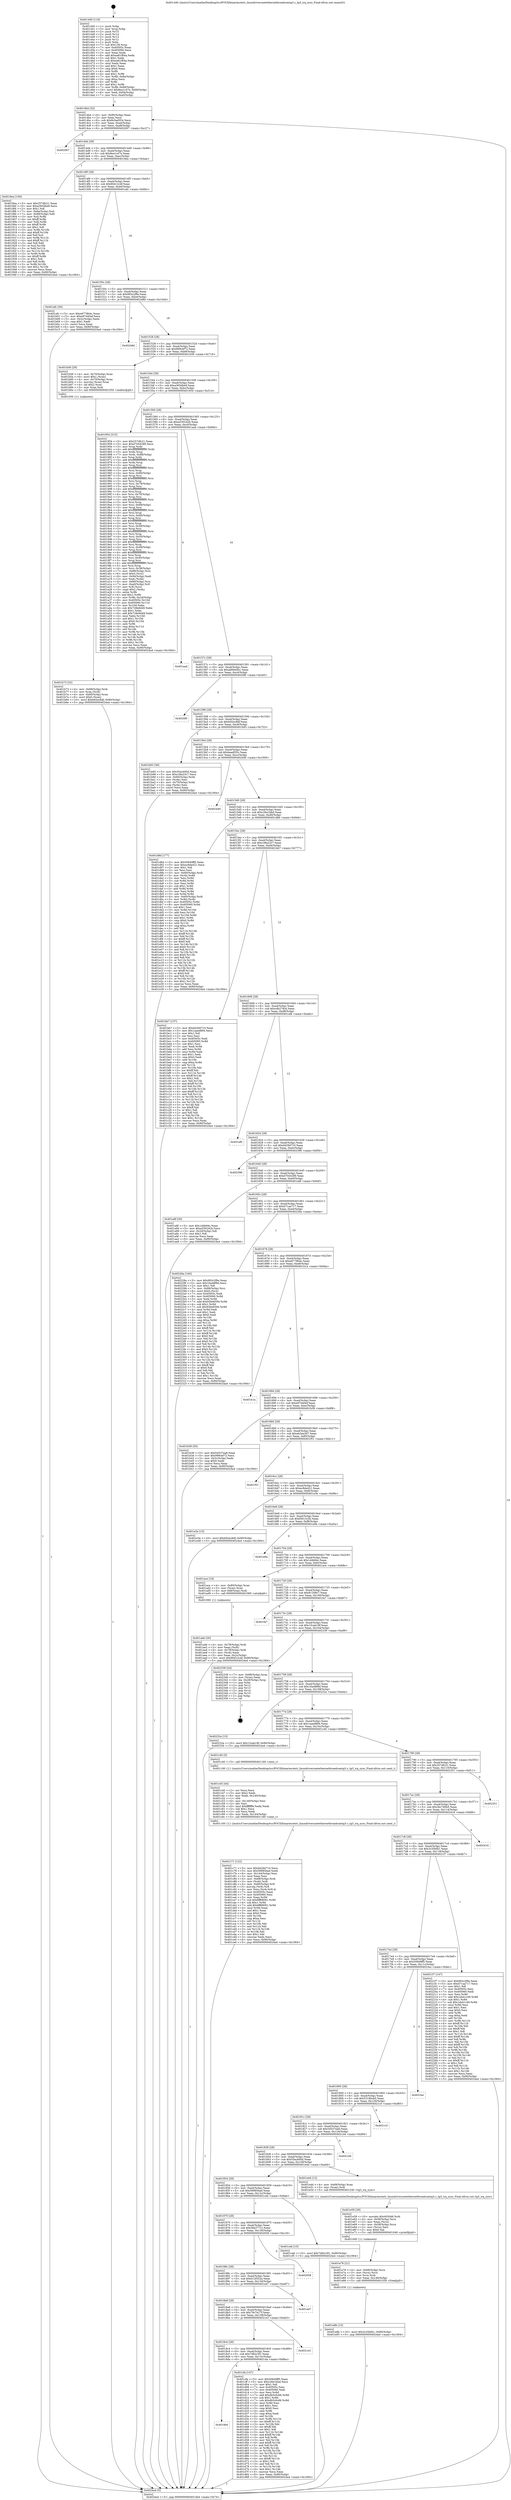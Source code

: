 digraph "0x401440" {
  label = "0x401440 (/mnt/c/Users/mathe/Desktop/tcc/POCII/binaries/extr_linuxdriversnetethernetbroadcomtg3.c_tg3_irq_sync_Final-ollvm.out::main(0))"
  labelloc = "t"
  node[shape=record]

  Entry [label="",width=0.3,height=0.3,shape=circle,fillcolor=black,style=filled]
  "0x4014b4" [label="{
     0x4014b4 [32]\l
     | [instrs]\l
     &nbsp;&nbsp;0x4014b4 \<+6\>: mov -0x90(%rbp),%eax\l
     &nbsp;&nbsp;0x4014ba \<+2\>: mov %eax,%ecx\l
     &nbsp;&nbsp;0x4014bc \<+6\>: sub $0x8c0ad554,%ecx\l
     &nbsp;&nbsp;0x4014c2 \<+6\>: mov %eax,-0xa4(%rbp)\l
     &nbsp;&nbsp;0x4014c8 \<+6\>: mov %ecx,-0xa8(%rbp)\l
     &nbsp;&nbsp;0x4014ce \<+6\>: je 0000000000402067 \<main+0xc27\>\l
  }"]
  "0x402067" [label="{
     0x402067\l
  }", style=dashed]
  "0x4014d4" [label="{
     0x4014d4 [28]\l
     | [instrs]\l
     &nbsp;&nbsp;0x4014d4 \<+5\>: jmp 00000000004014d9 \<main+0x99\>\l
     &nbsp;&nbsp;0x4014d9 \<+6\>: mov -0xa4(%rbp),%eax\l
     &nbsp;&nbsp;0x4014df \<+5\>: sub $0x8ea1c47e,%eax\l
     &nbsp;&nbsp;0x4014e4 \<+6\>: mov %eax,-0xac(%rbp)\l
     &nbsp;&nbsp;0x4014ea \<+6\>: je 00000000004018ea \<main+0x4aa\>\l
  }"]
  Exit [label="",width=0.3,height=0.3,shape=circle,fillcolor=black,style=filled,peripheries=2]
  "0x4018ea" [label="{
     0x4018ea [106]\l
     | [instrs]\l
     &nbsp;&nbsp;0x4018ea \<+5\>: mov $0x257dfc21,%eax\l
     &nbsp;&nbsp;0x4018ef \<+5\>: mov $0xa365dbe9,%ecx\l
     &nbsp;&nbsp;0x4018f4 \<+2\>: mov $0x1,%dl\l
     &nbsp;&nbsp;0x4018f6 \<+7\>: mov -0x8a(%rbp),%sil\l
     &nbsp;&nbsp;0x4018fd \<+7\>: mov -0x89(%rbp),%dil\l
     &nbsp;&nbsp;0x401904 \<+3\>: mov %sil,%r8b\l
     &nbsp;&nbsp;0x401907 \<+4\>: xor $0xff,%r8b\l
     &nbsp;&nbsp;0x40190b \<+3\>: mov %dil,%r9b\l
     &nbsp;&nbsp;0x40190e \<+4\>: xor $0xff,%r9b\l
     &nbsp;&nbsp;0x401912 \<+3\>: xor $0x1,%dl\l
     &nbsp;&nbsp;0x401915 \<+3\>: mov %r8b,%r10b\l
     &nbsp;&nbsp;0x401918 \<+4\>: and $0xff,%r10b\l
     &nbsp;&nbsp;0x40191c \<+3\>: and %dl,%sil\l
     &nbsp;&nbsp;0x40191f \<+3\>: mov %r9b,%r11b\l
     &nbsp;&nbsp;0x401922 \<+4\>: and $0xff,%r11b\l
     &nbsp;&nbsp;0x401926 \<+3\>: and %dl,%dil\l
     &nbsp;&nbsp;0x401929 \<+3\>: or %sil,%r10b\l
     &nbsp;&nbsp;0x40192c \<+3\>: or %dil,%r11b\l
     &nbsp;&nbsp;0x40192f \<+3\>: xor %r11b,%r10b\l
     &nbsp;&nbsp;0x401932 \<+3\>: or %r9b,%r8b\l
     &nbsp;&nbsp;0x401935 \<+4\>: xor $0xff,%r8b\l
     &nbsp;&nbsp;0x401939 \<+3\>: or $0x1,%dl\l
     &nbsp;&nbsp;0x40193c \<+3\>: and %dl,%r8b\l
     &nbsp;&nbsp;0x40193f \<+3\>: or %r8b,%r10b\l
     &nbsp;&nbsp;0x401942 \<+4\>: test $0x1,%r10b\l
     &nbsp;&nbsp;0x401946 \<+3\>: cmovne %ecx,%eax\l
     &nbsp;&nbsp;0x401949 \<+6\>: mov %eax,-0x90(%rbp)\l
     &nbsp;&nbsp;0x40194f \<+5\>: jmp 00000000004024a4 \<main+0x1064\>\l
  }"]
  "0x4014f0" [label="{
     0x4014f0 [28]\l
     | [instrs]\l
     &nbsp;&nbsp;0x4014f0 \<+5\>: jmp 00000000004014f5 \<main+0xb5\>\l
     &nbsp;&nbsp;0x4014f5 \<+6\>: mov -0xa4(%rbp),%eax\l
     &nbsp;&nbsp;0x4014fb \<+5\>: sub $0x90d12c4f,%eax\l
     &nbsp;&nbsp;0x401500 \<+6\>: mov %eax,-0xb0(%rbp)\l
     &nbsp;&nbsp;0x401506 \<+6\>: je 0000000000401afc \<main+0x6bc\>\l
  }"]
  "0x4024a4" [label="{
     0x4024a4 [5]\l
     | [instrs]\l
     &nbsp;&nbsp;0x4024a4 \<+5\>: jmp 00000000004014b4 \<main+0x74\>\l
  }"]
  "0x401440" [label="{
     0x401440 [116]\l
     | [instrs]\l
     &nbsp;&nbsp;0x401440 \<+1\>: push %rbp\l
     &nbsp;&nbsp;0x401441 \<+3\>: mov %rsp,%rbp\l
     &nbsp;&nbsp;0x401444 \<+2\>: push %r15\l
     &nbsp;&nbsp;0x401446 \<+2\>: push %r14\l
     &nbsp;&nbsp;0x401448 \<+2\>: push %r13\l
     &nbsp;&nbsp;0x40144a \<+2\>: push %r12\l
     &nbsp;&nbsp;0x40144c \<+1\>: push %rbx\l
     &nbsp;&nbsp;0x40144d \<+7\>: sub $0x138,%rsp\l
     &nbsp;&nbsp;0x401454 \<+7\>: mov 0x40505c,%eax\l
     &nbsp;&nbsp;0x40145b \<+7\>: mov 0x405060,%ecx\l
     &nbsp;&nbsp;0x401462 \<+2\>: mov %eax,%edx\l
     &nbsp;&nbsp;0x401464 \<+6\>: add $0xea61f64a,%edx\l
     &nbsp;&nbsp;0x40146a \<+3\>: sub $0x1,%edx\l
     &nbsp;&nbsp;0x40146d \<+6\>: sub $0xea61f64a,%edx\l
     &nbsp;&nbsp;0x401473 \<+3\>: imul %edx,%eax\l
     &nbsp;&nbsp;0x401476 \<+3\>: and $0x1,%eax\l
     &nbsp;&nbsp;0x401479 \<+3\>: cmp $0x0,%eax\l
     &nbsp;&nbsp;0x40147c \<+4\>: sete %r8b\l
     &nbsp;&nbsp;0x401480 \<+4\>: and $0x1,%r8b\l
     &nbsp;&nbsp;0x401484 \<+7\>: mov %r8b,-0x8a(%rbp)\l
     &nbsp;&nbsp;0x40148b \<+3\>: cmp $0xa,%ecx\l
     &nbsp;&nbsp;0x40148e \<+4\>: setl %r8b\l
     &nbsp;&nbsp;0x401492 \<+4\>: and $0x1,%r8b\l
     &nbsp;&nbsp;0x401496 \<+7\>: mov %r8b,-0x89(%rbp)\l
     &nbsp;&nbsp;0x40149d \<+10\>: movl $0x8ea1c47e,-0x90(%rbp)\l
     &nbsp;&nbsp;0x4014a7 \<+6\>: mov %edi,-0x94(%rbp)\l
     &nbsp;&nbsp;0x4014ad \<+7\>: mov %rsi,-0xa0(%rbp)\l
  }"]
  "0x401e8b" [label="{
     0x401e8b [15]\l
     | [instrs]\l
     &nbsp;&nbsp;0x401e8b \<+10\>: movl $0x3c35bf41,-0x90(%rbp)\l
     &nbsp;&nbsp;0x401e95 \<+5\>: jmp 00000000004024a4 \<main+0x1064\>\l
  }"]
  "0x401afc" [label="{
     0x401afc [30]\l
     | [instrs]\l
     &nbsp;&nbsp;0x401afc \<+5\>: mov $0xe6778b4c,%eax\l
     &nbsp;&nbsp;0x401b01 \<+5\>: mov $0xe97d40ef,%ecx\l
     &nbsp;&nbsp;0x401b06 \<+3\>: mov -0x2c(%rbp),%edx\l
     &nbsp;&nbsp;0x401b09 \<+3\>: cmp $0x1,%edx\l
     &nbsp;&nbsp;0x401b0c \<+3\>: cmovl %ecx,%eax\l
     &nbsp;&nbsp;0x401b0f \<+6\>: mov %eax,-0x90(%rbp)\l
     &nbsp;&nbsp;0x401b15 \<+5\>: jmp 00000000004024a4 \<main+0x1064\>\l
  }"]
  "0x40150c" [label="{
     0x40150c [28]\l
     | [instrs]\l
     &nbsp;&nbsp;0x40150c \<+5\>: jmp 0000000000401511 \<main+0xd1\>\l
     &nbsp;&nbsp;0x401511 \<+6\>: mov -0xa4(%rbp),%eax\l
     &nbsp;&nbsp;0x401517 \<+5\>: sub $0x993c2f9e,%eax\l
     &nbsp;&nbsp;0x40151c \<+6\>: mov %eax,-0xb4(%rbp)\l
     &nbsp;&nbsp;0x401522 \<+6\>: je 000000000040248d \<main+0x104d\>\l
  }"]
  "0x401e76" [label="{
     0x401e76 [21]\l
     | [instrs]\l
     &nbsp;&nbsp;0x401e76 \<+4\>: mov -0x68(%rbp),%rcx\l
     &nbsp;&nbsp;0x401e7a \<+3\>: mov (%rcx),%rcx\l
     &nbsp;&nbsp;0x401e7d \<+3\>: mov %rcx,%rdi\l
     &nbsp;&nbsp;0x401e80 \<+6\>: mov %eax,-0x148(%rbp)\l
     &nbsp;&nbsp;0x401e86 \<+5\>: call 0000000000401030 \<free@plt\>\l
     | [calls]\l
     &nbsp;&nbsp;0x401030 \{1\} (unknown)\l
  }"]
  "0x40248d" [label="{
     0x40248d\l
  }", style=dashed]
  "0x401528" [label="{
     0x401528 [28]\l
     | [instrs]\l
     &nbsp;&nbsp;0x401528 \<+5\>: jmp 000000000040152d \<main+0xed\>\l
     &nbsp;&nbsp;0x40152d \<+6\>: mov -0xa4(%rbp),%eax\l
     &nbsp;&nbsp;0x401533 \<+5\>: sub $0x999cbf72,%eax\l
     &nbsp;&nbsp;0x401538 \<+6\>: mov %eax,-0xb8(%rbp)\l
     &nbsp;&nbsp;0x40153e \<+6\>: je 0000000000401b56 \<main+0x716\>\l
  }"]
  "0x401e59" [label="{
     0x401e59 [29]\l
     | [instrs]\l
     &nbsp;&nbsp;0x401e59 \<+10\>: movabs $0x4030d6,%rdi\l
     &nbsp;&nbsp;0x401e63 \<+4\>: mov -0x58(%rbp),%rcx\l
     &nbsp;&nbsp;0x401e67 \<+2\>: mov %eax,(%rcx)\l
     &nbsp;&nbsp;0x401e69 \<+4\>: mov -0x58(%rbp),%rcx\l
     &nbsp;&nbsp;0x401e6d \<+2\>: mov (%rcx),%esi\l
     &nbsp;&nbsp;0x401e6f \<+2\>: mov $0x0,%al\l
     &nbsp;&nbsp;0x401e71 \<+5\>: call 0000000000401040 \<printf@plt\>\l
     | [calls]\l
     &nbsp;&nbsp;0x401040 \{1\} (unknown)\l
  }"]
  "0x401b56" [label="{
     0x401b56 [29]\l
     | [instrs]\l
     &nbsp;&nbsp;0x401b56 \<+4\>: mov -0x70(%rbp),%rax\l
     &nbsp;&nbsp;0x401b5a \<+6\>: movl $0x1,(%rax)\l
     &nbsp;&nbsp;0x401b60 \<+4\>: mov -0x70(%rbp),%rax\l
     &nbsp;&nbsp;0x401b64 \<+3\>: movslq (%rax),%rax\l
     &nbsp;&nbsp;0x401b67 \<+4\>: shl $0x2,%rax\l
     &nbsp;&nbsp;0x401b6b \<+3\>: mov %rax,%rdi\l
     &nbsp;&nbsp;0x401b6e \<+5\>: call 0000000000401050 \<malloc@plt\>\l
     | [calls]\l
     &nbsp;&nbsp;0x401050 \{1\} (unknown)\l
  }"]
  "0x401544" [label="{
     0x401544 [28]\l
     | [instrs]\l
     &nbsp;&nbsp;0x401544 \<+5\>: jmp 0000000000401549 \<main+0x109\>\l
     &nbsp;&nbsp;0x401549 \<+6\>: mov -0xa4(%rbp),%eax\l
     &nbsp;&nbsp;0x40154f \<+5\>: sub $0xa365dbe9,%eax\l
     &nbsp;&nbsp;0x401554 \<+6\>: mov %eax,-0xbc(%rbp)\l
     &nbsp;&nbsp;0x40155a \<+6\>: je 0000000000401954 \<main+0x514\>\l
  }"]
  "0x4018e0" [label="{
     0x4018e0\l
  }", style=dashed]
  "0x401954" [label="{
     0x401954 [315]\l
     | [instrs]\l
     &nbsp;&nbsp;0x401954 \<+5\>: mov $0x257dfc21,%eax\l
     &nbsp;&nbsp;0x401959 \<+5\>: mov $0xd7044289,%ecx\l
     &nbsp;&nbsp;0x40195e \<+3\>: mov %rsp,%rdx\l
     &nbsp;&nbsp;0x401961 \<+4\>: add $0xfffffffffffffff0,%rdx\l
     &nbsp;&nbsp;0x401965 \<+3\>: mov %rdx,%rsp\l
     &nbsp;&nbsp;0x401968 \<+7\>: mov %rdx,-0x88(%rbp)\l
     &nbsp;&nbsp;0x40196f \<+3\>: mov %rsp,%rdx\l
     &nbsp;&nbsp;0x401972 \<+4\>: add $0xfffffffffffffff0,%rdx\l
     &nbsp;&nbsp;0x401976 \<+3\>: mov %rdx,%rsp\l
     &nbsp;&nbsp;0x401979 \<+3\>: mov %rsp,%rsi\l
     &nbsp;&nbsp;0x40197c \<+4\>: add $0xfffffffffffffff0,%rsi\l
     &nbsp;&nbsp;0x401980 \<+3\>: mov %rsi,%rsp\l
     &nbsp;&nbsp;0x401983 \<+4\>: mov %rsi,-0x80(%rbp)\l
     &nbsp;&nbsp;0x401987 \<+3\>: mov %rsp,%rsi\l
     &nbsp;&nbsp;0x40198a \<+4\>: add $0xfffffffffffffff0,%rsi\l
     &nbsp;&nbsp;0x40198e \<+3\>: mov %rsi,%rsp\l
     &nbsp;&nbsp;0x401991 \<+4\>: mov %rsi,-0x78(%rbp)\l
     &nbsp;&nbsp;0x401995 \<+3\>: mov %rsp,%rsi\l
     &nbsp;&nbsp;0x401998 \<+4\>: add $0xfffffffffffffff0,%rsi\l
     &nbsp;&nbsp;0x40199c \<+3\>: mov %rsi,%rsp\l
     &nbsp;&nbsp;0x40199f \<+4\>: mov %rsi,-0x70(%rbp)\l
     &nbsp;&nbsp;0x4019a3 \<+3\>: mov %rsp,%rsi\l
     &nbsp;&nbsp;0x4019a6 \<+4\>: add $0xfffffffffffffff0,%rsi\l
     &nbsp;&nbsp;0x4019aa \<+3\>: mov %rsi,%rsp\l
     &nbsp;&nbsp;0x4019ad \<+4\>: mov %rsi,-0x68(%rbp)\l
     &nbsp;&nbsp;0x4019b1 \<+3\>: mov %rsp,%rsi\l
     &nbsp;&nbsp;0x4019b4 \<+4\>: add $0xfffffffffffffff0,%rsi\l
     &nbsp;&nbsp;0x4019b8 \<+3\>: mov %rsi,%rsp\l
     &nbsp;&nbsp;0x4019bb \<+4\>: mov %rsi,-0x60(%rbp)\l
     &nbsp;&nbsp;0x4019bf \<+3\>: mov %rsp,%rsi\l
     &nbsp;&nbsp;0x4019c2 \<+4\>: add $0xfffffffffffffff0,%rsi\l
     &nbsp;&nbsp;0x4019c6 \<+3\>: mov %rsi,%rsp\l
     &nbsp;&nbsp;0x4019c9 \<+4\>: mov %rsi,-0x58(%rbp)\l
     &nbsp;&nbsp;0x4019cd \<+3\>: mov %rsp,%rsi\l
     &nbsp;&nbsp;0x4019d0 \<+4\>: add $0xfffffffffffffff0,%rsi\l
     &nbsp;&nbsp;0x4019d4 \<+3\>: mov %rsi,%rsp\l
     &nbsp;&nbsp;0x4019d7 \<+4\>: mov %rsi,-0x50(%rbp)\l
     &nbsp;&nbsp;0x4019db \<+3\>: mov %rsp,%rsi\l
     &nbsp;&nbsp;0x4019de \<+4\>: add $0xfffffffffffffff0,%rsi\l
     &nbsp;&nbsp;0x4019e2 \<+3\>: mov %rsi,%rsp\l
     &nbsp;&nbsp;0x4019e5 \<+4\>: mov %rsi,-0x48(%rbp)\l
     &nbsp;&nbsp;0x4019e9 \<+3\>: mov %rsp,%rsi\l
     &nbsp;&nbsp;0x4019ec \<+4\>: add $0xfffffffffffffff0,%rsi\l
     &nbsp;&nbsp;0x4019f0 \<+3\>: mov %rsi,%rsp\l
     &nbsp;&nbsp;0x4019f3 \<+4\>: mov %rsi,-0x40(%rbp)\l
     &nbsp;&nbsp;0x4019f7 \<+3\>: mov %rsp,%rsi\l
     &nbsp;&nbsp;0x4019fa \<+4\>: add $0xfffffffffffffff0,%rsi\l
     &nbsp;&nbsp;0x4019fe \<+3\>: mov %rsi,%rsp\l
     &nbsp;&nbsp;0x401a01 \<+4\>: mov %rsi,-0x38(%rbp)\l
     &nbsp;&nbsp;0x401a05 \<+7\>: mov -0x88(%rbp),%rsi\l
     &nbsp;&nbsp;0x401a0c \<+6\>: movl $0x0,(%rsi)\l
     &nbsp;&nbsp;0x401a12 \<+6\>: mov -0x94(%rbp),%edi\l
     &nbsp;&nbsp;0x401a18 \<+2\>: mov %edi,(%rdx)\l
     &nbsp;&nbsp;0x401a1a \<+4\>: mov -0x80(%rbp),%rsi\l
     &nbsp;&nbsp;0x401a1e \<+7\>: mov -0xa0(%rbp),%r8\l
     &nbsp;&nbsp;0x401a25 \<+3\>: mov %r8,(%rsi)\l
     &nbsp;&nbsp;0x401a28 \<+3\>: cmpl $0x2,(%rdx)\l
     &nbsp;&nbsp;0x401a2b \<+4\>: setne %r9b\l
     &nbsp;&nbsp;0x401a2f \<+4\>: and $0x1,%r9b\l
     &nbsp;&nbsp;0x401a33 \<+4\>: mov %r9b,-0x2d(%rbp)\l
     &nbsp;&nbsp;0x401a37 \<+8\>: mov 0x40505c,%r10d\l
     &nbsp;&nbsp;0x401a3f \<+8\>: mov 0x405060,%r11d\l
     &nbsp;&nbsp;0x401a47 \<+3\>: mov %r10d,%ebx\l
     &nbsp;&nbsp;0x401a4a \<+6\>: sub $0x728e9d49,%ebx\l
     &nbsp;&nbsp;0x401a50 \<+3\>: sub $0x1,%ebx\l
     &nbsp;&nbsp;0x401a53 \<+6\>: add $0x728e9d49,%ebx\l
     &nbsp;&nbsp;0x401a59 \<+4\>: imul %ebx,%r10d\l
     &nbsp;&nbsp;0x401a5d \<+4\>: and $0x1,%r10d\l
     &nbsp;&nbsp;0x401a61 \<+4\>: cmp $0x0,%r10d\l
     &nbsp;&nbsp;0x401a65 \<+4\>: sete %r9b\l
     &nbsp;&nbsp;0x401a69 \<+4\>: cmp $0xa,%r11d\l
     &nbsp;&nbsp;0x401a6d \<+4\>: setl %r14b\l
     &nbsp;&nbsp;0x401a71 \<+3\>: mov %r9b,%r15b\l
     &nbsp;&nbsp;0x401a74 \<+3\>: and %r14b,%r15b\l
     &nbsp;&nbsp;0x401a77 \<+3\>: xor %r14b,%r9b\l
     &nbsp;&nbsp;0x401a7a \<+3\>: or %r9b,%r15b\l
     &nbsp;&nbsp;0x401a7d \<+4\>: test $0x1,%r15b\l
     &nbsp;&nbsp;0x401a81 \<+3\>: cmovne %ecx,%eax\l
     &nbsp;&nbsp;0x401a84 \<+6\>: mov %eax,-0x90(%rbp)\l
     &nbsp;&nbsp;0x401a8a \<+5\>: jmp 00000000004024a4 \<main+0x1064\>\l
  }"]
  "0x401560" [label="{
     0x401560 [28]\l
     | [instrs]\l
     &nbsp;&nbsp;0x401560 \<+5\>: jmp 0000000000401565 \<main+0x125\>\l
     &nbsp;&nbsp;0x401565 \<+6\>: mov -0xa4(%rbp),%eax\l
     &nbsp;&nbsp;0x40156b \<+5\>: sub $0xa530242b,%eax\l
     &nbsp;&nbsp;0x401570 \<+6\>: mov %eax,-0xc0(%rbp)\l
     &nbsp;&nbsp;0x401576 \<+6\>: je 0000000000401aad \<main+0x66d\>\l
  }"]
  "0x401cfa" [label="{
     0x401cfa [147]\l
     | [instrs]\l
     &nbsp;&nbsp;0x401cfa \<+5\>: mov $0x50649ff5,%eax\l
     &nbsp;&nbsp;0x401cff \<+5\>: mov $0xc26e1bbd,%ecx\l
     &nbsp;&nbsp;0x401d04 \<+2\>: mov $0x1,%dl\l
     &nbsp;&nbsp;0x401d06 \<+7\>: mov 0x40505c,%esi\l
     &nbsp;&nbsp;0x401d0d \<+7\>: mov 0x405060,%edi\l
     &nbsp;&nbsp;0x401d14 \<+3\>: mov %esi,%r8d\l
     &nbsp;&nbsp;0x401d17 \<+7\>: add $0xdb5c6c66,%r8d\l
     &nbsp;&nbsp;0x401d1e \<+4\>: sub $0x1,%r8d\l
     &nbsp;&nbsp;0x401d22 \<+7\>: sub $0xdb5c6c66,%r8d\l
     &nbsp;&nbsp;0x401d29 \<+4\>: imul %r8d,%esi\l
     &nbsp;&nbsp;0x401d2d \<+3\>: and $0x1,%esi\l
     &nbsp;&nbsp;0x401d30 \<+3\>: cmp $0x0,%esi\l
     &nbsp;&nbsp;0x401d33 \<+4\>: sete %r9b\l
     &nbsp;&nbsp;0x401d37 \<+3\>: cmp $0xa,%edi\l
     &nbsp;&nbsp;0x401d3a \<+4\>: setl %r10b\l
     &nbsp;&nbsp;0x401d3e \<+3\>: mov %r9b,%r11b\l
     &nbsp;&nbsp;0x401d41 \<+4\>: xor $0xff,%r11b\l
     &nbsp;&nbsp;0x401d45 \<+3\>: mov %r10b,%bl\l
     &nbsp;&nbsp;0x401d48 \<+3\>: xor $0xff,%bl\l
     &nbsp;&nbsp;0x401d4b \<+3\>: xor $0x1,%dl\l
     &nbsp;&nbsp;0x401d4e \<+3\>: mov %r11b,%r14b\l
     &nbsp;&nbsp;0x401d51 \<+4\>: and $0xff,%r14b\l
     &nbsp;&nbsp;0x401d55 \<+3\>: and %dl,%r9b\l
     &nbsp;&nbsp;0x401d58 \<+3\>: mov %bl,%r15b\l
     &nbsp;&nbsp;0x401d5b \<+4\>: and $0xff,%r15b\l
     &nbsp;&nbsp;0x401d5f \<+3\>: and %dl,%r10b\l
     &nbsp;&nbsp;0x401d62 \<+3\>: or %r9b,%r14b\l
     &nbsp;&nbsp;0x401d65 \<+3\>: or %r10b,%r15b\l
     &nbsp;&nbsp;0x401d68 \<+3\>: xor %r15b,%r14b\l
     &nbsp;&nbsp;0x401d6b \<+3\>: or %bl,%r11b\l
     &nbsp;&nbsp;0x401d6e \<+4\>: xor $0xff,%r11b\l
     &nbsp;&nbsp;0x401d72 \<+3\>: or $0x1,%dl\l
     &nbsp;&nbsp;0x401d75 \<+3\>: and %dl,%r11b\l
     &nbsp;&nbsp;0x401d78 \<+3\>: or %r11b,%r14b\l
     &nbsp;&nbsp;0x401d7b \<+4\>: test $0x1,%r14b\l
     &nbsp;&nbsp;0x401d7f \<+3\>: cmovne %ecx,%eax\l
     &nbsp;&nbsp;0x401d82 \<+6\>: mov %eax,-0x90(%rbp)\l
     &nbsp;&nbsp;0x401d88 \<+5\>: jmp 00000000004024a4 \<main+0x1064\>\l
  }"]
  "0x4018c4" [label="{
     0x4018c4 [28]\l
     | [instrs]\l
     &nbsp;&nbsp;0x4018c4 \<+5\>: jmp 00000000004018c9 \<main+0x489\>\l
     &nbsp;&nbsp;0x4018c9 \<+6\>: mov -0xa4(%rbp),%eax\l
     &nbsp;&nbsp;0x4018cf \<+5\>: sub $0x7d82c3f1,%eax\l
     &nbsp;&nbsp;0x4018d4 \<+6\>: mov %eax,-0x13c(%rbp)\l
     &nbsp;&nbsp;0x4018da \<+6\>: je 0000000000401cfa \<main+0x8ba\>\l
  }"]
  "0x401aad" [label="{
     0x401aad\l
  }", style=dashed]
  "0x40157c" [label="{
     0x40157c [28]\l
     | [instrs]\l
     &nbsp;&nbsp;0x40157c \<+5\>: jmp 0000000000401581 \<main+0x141\>\l
     &nbsp;&nbsp;0x401581 \<+6\>: mov -0xa4(%rbp),%eax\l
     &nbsp;&nbsp;0x401587 \<+5\>: sub $0xa660e0b1,%eax\l
     &nbsp;&nbsp;0x40158c \<+6\>: mov %eax,-0xc4(%rbp)\l
     &nbsp;&nbsp;0x401592 \<+6\>: je 00000000004020f0 \<main+0xcb0\>\l
  }"]
  "0x4021e3" [label="{
     0x4021e3\l
  }", style=dashed]
  "0x4020f0" [label="{
     0x4020f0\l
  }", style=dashed]
  "0x401598" [label="{
     0x401598 [28]\l
     | [instrs]\l
     &nbsp;&nbsp;0x401598 \<+5\>: jmp 000000000040159d \<main+0x15d\>\l
     &nbsp;&nbsp;0x40159d \<+6\>: mov -0xa4(%rbp),%eax\l
     &nbsp;&nbsp;0x4015a3 \<+5\>: sub $0xb92ec8df,%eax\l
     &nbsp;&nbsp;0x4015a8 \<+6\>: mov %eax,-0xc8(%rbp)\l
     &nbsp;&nbsp;0x4015ae \<+6\>: je 0000000000401b93 \<main+0x753\>\l
  }"]
  "0x4018a8" [label="{
     0x4018a8 [28]\l
     | [instrs]\l
     &nbsp;&nbsp;0x4018a8 \<+5\>: jmp 00000000004018ad \<main+0x46d\>\l
     &nbsp;&nbsp;0x4018ad \<+6\>: mov -0xa4(%rbp),%eax\l
     &nbsp;&nbsp;0x4018b3 \<+5\>: sub $0x79c7e17f,%eax\l
     &nbsp;&nbsp;0x4018b8 \<+6\>: mov %eax,-0x138(%rbp)\l
     &nbsp;&nbsp;0x4018be \<+6\>: je 00000000004021e3 \<main+0xda3\>\l
  }"]
  "0x401b93" [label="{
     0x401b93 [36]\l
     | [instrs]\l
     &nbsp;&nbsp;0x401b93 \<+5\>: mov $0x55acb95d,%eax\l
     &nbsp;&nbsp;0x401b98 \<+5\>: mov $0xc38a23c7,%ecx\l
     &nbsp;&nbsp;0x401b9d \<+4\>: mov -0x60(%rbp),%rdx\l
     &nbsp;&nbsp;0x401ba1 \<+2\>: mov (%rdx),%esi\l
     &nbsp;&nbsp;0x401ba3 \<+4\>: mov -0x70(%rbp),%rdx\l
     &nbsp;&nbsp;0x401ba7 \<+2\>: cmp (%rdx),%esi\l
     &nbsp;&nbsp;0x401ba9 \<+3\>: cmovl %ecx,%eax\l
     &nbsp;&nbsp;0x401bac \<+6\>: mov %eax,-0x90(%rbp)\l
     &nbsp;&nbsp;0x401bb2 \<+5\>: jmp 00000000004024a4 \<main+0x1064\>\l
  }"]
  "0x4015b4" [label="{
     0x4015b4 [28]\l
     | [instrs]\l
     &nbsp;&nbsp;0x4015b4 \<+5\>: jmp 00000000004015b9 \<main+0x179\>\l
     &nbsp;&nbsp;0x4015b9 \<+6\>: mov -0xa4(%rbp),%eax\l
     &nbsp;&nbsp;0x4015bf \<+5\>: sub $0xbaadf35c,%eax\l
     &nbsp;&nbsp;0x4015c4 \<+6\>: mov %eax,-0xcc(%rbp)\l
     &nbsp;&nbsp;0x4015ca \<+6\>: je 0000000000402440 \<main+0x1000\>\l
  }"]
  "0x401ed7" [label="{
     0x401ed7\l
  }", style=dashed]
  "0x402440" [label="{
     0x402440\l
  }", style=dashed]
  "0x4015d0" [label="{
     0x4015d0 [28]\l
     | [instrs]\l
     &nbsp;&nbsp;0x4015d0 \<+5\>: jmp 00000000004015d5 \<main+0x195\>\l
     &nbsp;&nbsp;0x4015d5 \<+6\>: mov -0xa4(%rbp),%eax\l
     &nbsp;&nbsp;0x4015db \<+5\>: sub $0xc26e1bbd,%eax\l
     &nbsp;&nbsp;0x4015e0 \<+6\>: mov %eax,-0xd0(%rbp)\l
     &nbsp;&nbsp;0x4015e6 \<+6\>: je 0000000000401d8d \<main+0x94d\>\l
  }"]
  "0x40188c" [label="{
     0x40188c [28]\l
     | [instrs]\l
     &nbsp;&nbsp;0x40188c \<+5\>: jmp 0000000000401891 \<main+0x451\>\l
     &nbsp;&nbsp;0x401891 \<+6\>: mov -0xa4(%rbp),%eax\l
     &nbsp;&nbsp;0x401897 \<+5\>: sub $0x612f352a,%eax\l
     &nbsp;&nbsp;0x40189c \<+6\>: mov %eax,-0x134(%rbp)\l
     &nbsp;&nbsp;0x4018a2 \<+6\>: je 0000000000401ed7 \<main+0xa97\>\l
  }"]
  "0x401d8d" [label="{
     0x401d8d [177]\l
     | [instrs]\l
     &nbsp;&nbsp;0x401d8d \<+5\>: mov $0x50649ff5,%eax\l
     &nbsp;&nbsp;0x401d92 \<+5\>: mov $0xec8de421,%ecx\l
     &nbsp;&nbsp;0x401d97 \<+2\>: mov $0x1,%dl\l
     &nbsp;&nbsp;0x401d99 \<+2\>: xor %esi,%esi\l
     &nbsp;&nbsp;0x401d9b \<+4\>: mov -0x60(%rbp),%rdi\l
     &nbsp;&nbsp;0x401d9f \<+3\>: mov (%rdi),%r8d\l
     &nbsp;&nbsp;0x401da2 \<+3\>: mov %esi,%r9d\l
     &nbsp;&nbsp;0x401da5 \<+3\>: sub %r8d,%r9d\l
     &nbsp;&nbsp;0x401da8 \<+3\>: mov %esi,%r8d\l
     &nbsp;&nbsp;0x401dab \<+4\>: sub $0x1,%r8d\l
     &nbsp;&nbsp;0x401daf \<+3\>: add %r8d,%r9d\l
     &nbsp;&nbsp;0x401db2 \<+3\>: mov %esi,%r8d\l
     &nbsp;&nbsp;0x401db5 \<+3\>: sub %r9d,%r8d\l
     &nbsp;&nbsp;0x401db8 \<+4\>: mov -0x60(%rbp),%rdi\l
     &nbsp;&nbsp;0x401dbc \<+3\>: mov %r8d,(%rdi)\l
     &nbsp;&nbsp;0x401dbf \<+8\>: mov 0x40505c,%r8d\l
     &nbsp;&nbsp;0x401dc7 \<+8\>: mov 0x405060,%r9d\l
     &nbsp;&nbsp;0x401dcf \<+3\>: sub $0x1,%esi\l
     &nbsp;&nbsp;0x401dd2 \<+3\>: mov %r8d,%r10d\l
     &nbsp;&nbsp;0x401dd5 \<+3\>: add %esi,%r10d\l
     &nbsp;&nbsp;0x401dd8 \<+4\>: imul %r10d,%r8d\l
     &nbsp;&nbsp;0x401ddc \<+4\>: and $0x1,%r8d\l
     &nbsp;&nbsp;0x401de0 \<+4\>: cmp $0x0,%r8d\l
     &nbsp;&nbsp;0x401de4 \<+4\>: sete %r11b\l
     &nbsp;&nbsp;0x401de8 \<+4\>: cmp $0xa,%r9d\l
     &nbsp;&nbsp;0x401dec \<+3\>: setl %bl\l
     &nbsp;&nbsp;0x401def \<+3\>: mov %r11b,%r14b\l
     &nbsp;&nbsp;0x401df2 \<+4\>: xor $0xff,%r14b\l
     &nbsp;&nbsp;0x401df6 \<+3\>: mov %bl,%r15b\l
     &nbsp;&nbsp;0x401df9 \<+4\>: xor $0xff,%r15b\l
     &nbsp;&nbsp;0x401dfd \<+3\>: xor $0x0,%dl\l
     &nbsp;&nbsp;0x401e00 \<+3\>: mov %r14b,%r12b\l
     &nbsp;&nbsp;0x401e03 \<+4\>: and $0x0,%r12b\l
     &nbsp;&nbsp;0x401e07 \<+3\>: and %dl,%r11b\l
     &nbsp;&nbsp;0x401e0a \<+3\>: mov %r15b,%r13b\l
     &nbsp;&nbsp;0x401e0d \<+4\>: and $0x0,%r13b\l
     &nbsp;&nbsp;0x401e11 \<+2\>: and %dl,%bl\l
     &nbsp;&nbsp;0x401e13 \<+3\>: or %r11b,%r12b\l
     &nbsp;&nbsp;0x401e16 \<+3\>: or %bl,%r13b\l
     &nbsp;&nbsp;0x401e19 \<+3\>: xor %r13b,%r12b\l
     &nbsp;&nbsp;0x401e1c \<+3\>: or %r15b,%r14b\l
     &nbsp;&nbsp;0x401e1f \<+4\>: xor $0xff,%r14b\l
     &nbsp;&nbsp;0x401e23 \<+3\>: or $0x0,%dl\l
     &nbsp;&nbsp;0x401e26 \<+3\>: and %dl,%r14b\l
     &nbsp;&nbsp;0x401e29 \<+3\>: or %r14b,%r12b\l
     &nbsp;&nbsp;0x401e2c \<+4\>: test $0x1,%r12b\l
     &nbsp;&nbsp;0x401e30 \<+3\>: cmovne %ecx,%eax\l
     &nbsp;&nbsp;0x401e33 \<+6\>: mov %eax,-0x90(%rbp)\l
     &nbsp;&nbsp;0x401e39 \<+5\>: jmp 00000000004024a4 \<main+0x1064\>\l
  }"]
  "0x4015ec" [label="{
     0x4015ec [28]\l
     | [instrs]\l
     &nbsp;&nbsp;0x4015ec \<+5\>: jmp 00000000004015f1 \<main+0x1b1\>\l
     &nbsp;&nbsp;0x4015f1 \<+6\>: mov -0xa4(%rbp),%eax\l
     &nbsp;&nbsp;0x4015f7 \<+5\>: sub $0xc38a23c7,%eax\l
     &nbsp;&nbsp;0x4015fc \<+6\>: mov %eax,-0xd4(%rbp)\l
     &nbsp;&nbsp;0x401602 \<+6\>: je 0000000000401bb7 \<main+0x777\>\l
  }"]
  "0x402058" [label="{
     0x402058\l
  }", style=dashed]
  "0x401bb7" [label="{
     0x401bb7 [137]\l
     | [instrs]\l
     &nbsp;&nbsp;0x401bb7 \<+5\>: mov $0xd429d710,%eax\l
     &nbsp;&nbsp;0x401bbc \<+5\>: mov $0x1aaed894,%ecx\l
     &nbsp;&nbsp;0x401bc1 \<+2\>: mov $0x1,%dl\l
     &nbsp;&nbsp;0x401bc3 \<+2\>: xor %esi,%esi\l
     &nbsp;&nbsp;0x401bc5 \<+7\>: mov 0x40505c,%edi\l
     &nbsp;&nbsp;0x401bcc \<+8\>: mov 0x405060,%r8d\l
     &nbsp;&nbsp;0x401bd4 \<+3\>: sub $0x1,%esi\l
     &nbsp;&nbsp;0x401bd7 \<+3\>: mov %edi,%r9d\l
     &nbsp;&nbsp;0x401bda \<+3\>: add %esi,%r9d\l
     &nbsp;&nbsp;0x401bdd \<+4\>: imul %r9d,%edi\l
     &nbsp;&nbsp;0x401be1 \<+3\>: and $0x1,%edi\l
     &nbsp;&nbsp;0x401be4 \<+3\>: cmp $0x0,%edi\l
     &nbsp;&nbsp;0x401be7 \<+4\>: sete %r10b\l
     &nbsp;&nbsp;0x401beb \<+4\>: cmp $0xa,%r8d\l
     &nbsp;&nbsp;0x401bef \<+4\>: setl %r11b\l
     &nbsp;&nbsp;0x401bf3 \<+3\>: mov %r10b,%bl\l
     &nbsp;&nbsp;0x401bf6 \<+3\>: xor $0xff,%bl\l
     &nbsp;&nbsp;0x401bf9 \<+3\>: mov %r11b,%r14b\l
     &nbsp;&nbsp;0x401bfc \<+4\>: xor $0xff,%r14b\l
     &nbsp;&nbsp;0x401c00 \<+3\>: xor $0x1,%dl\l
     &nbsp;&nbsp;0x401c03 \<+3\>: mov %bl,%r15b\l
     &nbsp;&nbsp;0x401c06 \<+4\>: and $0xff,%r15b\l
     &nbsp;&nbsp;0x401c0a \<+3\>: and %dl,%r10b\l
     &nbsp;&nbsp;0x401c0d \<+3\>: mov %r14b,%r12b\l
     &nbsp;&nbsp;0x401c10 \<+4\>: and $0xff,%r12b\l
     &nbsp;&nbsp;0x401c14 \<+3\>: and %dl,%r11b\l
     &nbsp;&nbsp;0x401c17 \<+3\>: or %r10b,%r15b\l
     &nbsp;&nbsp;0x401c1a \<+3\>: or %r11b,%r12b\l
     &nbsp;&nbsp;0x401c1d \<+3\>: xor %r12b,%r15b\l
     &nbsp;&nbsp;0x401c20 \<+3\>: or %r14b,%bl\l
     &nbsp;&nbsp;0x401c23 \<+3\>: xor $0xff,%bl\l
     &nbsp;&nbsp;0x401c26 \<+3\>: or $0x1,%dl\l
     &nbsp;&nbsp;0x401c29 \<+2\>: and %dl,%bl\l
     &nbsp;&nbsp;0x401c2b \<+3\>: or %bl,%r15b\l
     &nbsp;&nbsp;0x401c2e \<+4\>: test $0x1,%r15b\l
     &nbsp;&nbsp;0x401c32 \<+3\>: cmovne %ecx,%eax\l
     &nbsp;&nbsp;0x401c35 \<+6\>: mov %eax,-0x90(%rbp)\l
     &nbsp;&nbsp;0x401c3b \<+5\>: jmp 00000000004024a4 \<main+0x1064\>\l
  }"]
  "0x401608" [label="{
     0x401608 [28]\l
     | [instrs]\l
     &nbsp;&nbsp;0x401608 \<+5\>: jmp 000000000040160d \<main+0x1cd\>\l
     &nbsp;&nbsp;0x40160d \<+6\>: mov -0xa4(%rbp),%eax\l
     &nbsp;&nbsp;0x401613 \<+5\>: sub $0xcdb27dcb,%eax\l
     &nbsp;&nbsp;0x401618 \<+6\>: mov %eax,-0xd8(%rbp)\l
     &nbsp;&nbsp;0x40161e \<+6\>: je 0000000000401efb \<main+0xabb\>\l
  }"]
  "0x401870" [label="{
     0x401870 [28]\l
     | [instrs]\l
     &nbsp;&nbsp;0x401870 \<+5\>: jmp 0000000000401875 \<main+0x435\>\l
     &nbsp;&nbsp;0x401875 \<+6\>: mov -0xa4(%rbp),%eax\l
     &nbsp;&nbsp;0x40187b \<+5\>: sub $0x58a3771c,%eax\l
     &nbsp;&nbsp;0x401880 \<+6\>: mov %eax,-0x130(%rbp)\l
     &nbsp;&nbsp;0x401886 \<+6\>: je 0000000000402058 \<main+0xc18\>\l
  }"]
  "0x401efb" [label="{
     0x401efb\l
  }", style=dashed]
  "0x401624" [label="{
     0x401624 [28]\l
     | [instrs]\l
     &nbsp;&nbsp;0x401624 \<+5\>: jmp 0000000000401629 \<main+0x1e9\>\l
     &nbsp;&nbsp;0x401629 \<+6\>: mov -0xa4(%rbp),%eax\l
     &nbsp;&nbsp;0x40162f \<+5\>: sub $0xd429d710,%eax\l
     &nbsp;&nbsp;0x401634 \<+6\>: mov %eax,-0xdc(%rbp)\l
     &nbsp;&nbsp;0x40163a \<+6\>: je 0000000000402396 \<main+0xf56\>\l
  }"]
  "0x401ceb" [label="{
     0x401ceb [15]\l
     | [instrs]\l
     &nbsp;&nbsp;0x401ceb \<+10\>: movl $0x7d82c3f1,-0x90(%rbp)\l
     &nbsp;&nbsp;0x401cf5 \<+5\>: jmp 00000000004024a4 \<main+0x1064\>\l
  }"]
  "0x402396" [label="{
     0x402396\l
  }", style=dashed]
  "0x401640" [label="{
     0x401640 [28]\l
     | [instrs]\l
     &nbsp;&nbsp;0x401640 \<+5\>: jmp 0000000000401645 \<main+0x205\>\l
     &nbsp;&nbsp;0x401645 \<+6\>: mov -0xa4(%rbp),%eax\l
     &nbsp;&nbsp;0x40164b \<+5\>: sub $0xd7044289,%eax\l
     &nbsp;&nbsp;0x401650 \<+6\>: mov %eax,-0xe0(%rbp)\l
     &nbsp;&nbsp;0x401656 \<+6\>: je 0000000000401a8f \<main+0x64f\>\l
  }"]
  "0x401854" [label="{
     0x401854 [28]\l
     | [instrs]\l
     &nbsp;&nbsp;0x401854 \<+5\>: jmp 0000000000401859 \<main+0x419\>\l
     &nbsp;&nbsp;0x401859 \<+6\>: mov -0xa4(%rbp),%eax\l
     &nbsp;&nbsp;0x40185f \<+5\>: sub $0x56985bad,%eax\l
     &nbsp;&nbsp;0x401864 \<+6\>: mov %eax,-0x12c(%rbp)\l
     &nbsp;&nbsp;0x40186a \<+6\>: je 0000000000401ceb \<main+0x8ab\>\l
  }"]
  "0x401a8f" [label="{
     0x401a8f [30]\l
     | [instrs]\l
     &nbsp;&nbsp;0x401a8f \<+5\>: mov $0x1d4b94c,%eax\l
     &nbsp;&nbsp;0x401a94 \<+5\>: mov $0xa530242b,%ecx\l
     &nbsp;&nbsp;0x401a99 \<+3\>: mov -0x2d(%rbp),%dl\l
     &nbsp;&nbsp;0x401a9c \<+3\>: test $0x1,%dl\l
     &nbsp;&nbsp;0x401a9f \<+3\>: cmovne %ecx,%eax\l
     &nbsp;&nbsp;0x401aa2 \<+6\>: mov %eax,-0x90(%rbp)\l
     &nbsp;&nbsp;0x401aa8 \<+5\>: jmp 00000000004024a4 \<main+0x1064\>\l
  }"]
  "0x40165c" [label="{
     0x40165c [28]\l
     | [instrs]\l
     &nbsp;&nbsp;0x40165c \<+5\>: jmp 0000000000401661 \<main+0x221\>\l
     &nbsp;&nbsp;0x401661 \<+6\>: mov -0xa4(%rbp),%eax\l
     &nbsp;&nbsp;0x401667 \<+5\>: sub $0xd71aa717,%eax\l
     &nbsp;&nbsp;0x40166c \<+6\>: mov %eax,-0xe4(%rbp)\l
     &nbsp;&nbsp;0x401672 \<+6\>: je 000000000040228a \<main+0xe4a\>\l
  }"]
  "0x401e4d" [label="{
     0x401e4d [12]\l
     | [instrs]\l
     &nbsp;&nbsp;0x401e4d \<+4\>: mov -0x68(%rbp),%rax\l
     &nbsp;&nbsp;0x401e51 \<+3\>: mov (%rax),%rdi\l
     &nbsp;&nbsp;0x401e54 \<+5\>: call 0000000000401240 \<tg3_irq_sync\>\l
     | [calls]\l
     &nbsp;&nbsp;0x401240 \{1\} (/mnt/c/Users/mathe/Desktop/tcc/POCII/binaries/extr_linuxdriversnetethernetbroadcomtg3.c_tg3_irq_sync_Final-ollvm.out::tg3_irq_sync)\l
  }"]
  "0x40228a" [label="{
     0x40228a [160]\l
     | [instrs]\l
     &nbsp;&nbsp;0x40228a \<+5\>: mov $0x993c2f9e,%eax\l
     &nbsp;&nbsp;0x40228f \<+5\>: mov $0x16a48f9d,%ecx\l
     &nbsp;&nbsp;0x402294 \<+2\>: mov $0x1,%dl\l
     &nbsp;&nbsp;0x402296 \<+7\>: mov -0x88(%rbp),%rsi\l
     &nbsp;&nbsp;0x40229d \<+6\>: movl $0x0,(%rsi)\l
     &nbsp;&nbsp;0x4022a3 \<+7\>: mov 0x40505c,%edi\l
     &nbsp;&nbsp;0x4022aa \<+8\>: mov 0x405060,%r8d\l
     &nbsp;&nbsp;0x4022b2 \<+3\>: mov %edi,%r9d\l
     &nbsp;&nbsp;0x4022b5 \<+7\>: add $0x93be6594,%r9d\l
     &nbsp;&nbsp;0x4022bc \<+4\>: sub $0x1,%r9d\l
     &nbsp;&nbsp;0x4022c0 \<+7\>: sub $0x93be6594,%r9d\l
     &nbsp;&nbsp;0x4022c7 \<+4\>: imul %r9d,%edi\l
     &nbsp;&nbsp;0x4022cb \<+3\>: and $0x1,%edi\l
     &nbsp;&nbsp;0x4022ce \<+3\>: cmp $0x0,%edi\l
     &nbsp;&nbsp;0x4022d1 \<+4\>: sete %r10b\l
     &nbsp;&nbsp;0x4022d5 \<+4\>: cmp $0xa,%r8d\l
     &nbsp;&nbsp;0x4022d9 \<+4\>: setl %r11b\l
     &nbsp;&nbsp;0x4022dd \<+3\>: mov %r10b,%bl\l
     &nbsp;&nbsp;0x4022e0 \<+3\>: xor $0xff,%bl\l
     &nbsp;&nbsp;0x4022e3 \<+3\>: mov %r11b,%r14b\l
     &nbsp;&nbsp;0x4022e6 \<+4\>: xor $0xff,%r14b\l
     &nbsp;&nbsp;0x4022ea \<+3\>: xor $0x0,%dl\l
     &nbsp;&nbsp;0x4022ed \<+3\>: mov %bl,%r15b\l
     &nbsp;&nbsp;0x4022f0 \<+4\>: and $0x0,%r15b\l
     &nbsp;&nbsp;0x4022f4 \<+3\>: and %dl,%r10b\l
     &nbsp;&nbsp;0x4022f7 \<+3\>: mov %r14b,%r12b\l
     &nbsp;&nbsp;0x4022fa \<+4\>: and $0x0,%r12b\l
     &nbsp;&nbsp;0x4022fe \<+3\>: and %dl,%r11b\l
     &nbsp;&nbsp;0x402301 \<+3\>: or %r10b,%r15b\l
     &nbsp;&nbsp;0x402304 \<+3\>: or %r11b,%r12b\l
     &nbsp;&nbsp;0x402307 \<+3\>: xor %r12b,%r15b\l
     &nbsp;&nbsp;0x40230a \<+3\>: or %r14b,%bl\l
     &nbsp;&nbsp;0x40230d \<+3\>: xor $0xff,%bl\l
     &nbsp;&nbsp;0x402310 \<+3\>: or $0x0,%dl\l
     &nbsp;&nbsp;0x402313 \<+2\>: and %dl,%bl\l
     &nbsp;&nbsp;0x402315 \<+3\>: or %bl,%r15b\l
     &nbsp;&nbsp;0x402318 \<+4\>: test $0x1,%r15b\l
     &nbsp;&nbsp;0x40231c \<+3\>: cmovne %ecx,%eax\l
     &nbsp;&nbsp;0x40231f \<+6\>: mov %eax,-0x90(%rbp)\l
     &nbsp;&nbsp;0x402325 \<+5\>: jmp 00000000004024a4 \<main+0x1064\>\l
  }"]
  "0x401678" [label="{
     0x401678 [28]\l
     | [instrs]\l
     &nbsp;&nbsp;0x401678 \<+5\>: jmp 000000000040167d \<main+0x23d\>\l
     &nbsp;&nbsp;0x40167d \<+6\>: mov -0xa4(%rbp),%eax\l
     &nbsp;&nbsp;0x401683 \<+5\>: sub $0xe6778b4c,%eax\l
     &nbsp;&nbsp;0x401688 \<+6\>: mov %eax,-0xe8(%rbp)\l
     &nbsp;&nbsp;0x40168e \<+6\>: je 0000000000401b1a \<main+0x6da\>\l
  }"]
  "0x401838" [label="{
     0x401838 [28]\l
     | [instrs]\l
     &nbsp;&nbsp;0x401838 \<+5\>: jmp 000000000040183d \<main+0x3fd\>\l
     &nbsp;&nbsp;0x40183d \<+6\>: mov -0xa4(%rbp),%eax\l
     &nbsp;&nbsp;0x401843 \<+5\>: sub $0x55acb95d,%eax\l
     &nbsp;&nbsp;0x401848 \<+6\>: mov %eax,-0x128(%rbp)\l
     &nbsp;&nbsp;0x40184e \<+6\>: je 0000000000401e4d \<main+0xa0d\>\l
  }"]
  "0x401b1a" [label="{
     0x401b1a\l
  }", style=dashed]
  "0x401694" [label="{
     0x401694 [28]\l
     | [instrs]\l
     &nbsp;&nbsp;0x401694 \<+5\>: jmp 0000000000401699 \<main+0x259\>\l
     &nbsp;&nbsp;0x401699 \<+6\>: mov -0xa4(%rbp),%eax\l
     &nbsp;&nbsp;0x40169f \<+5\>: sub $0xe97d40ef,%eax\l
     &nbsp;&nbsp;0x4016a4 \<+6\>: mov %eax,-0xec(%rbp)\l
     &nbsp;&nbsp;0x4016aa \<+6\>: je 0000000000401b38 \<main+0x6f8\>\l
  }"]
  "0x4021d4" [label="{
     0x4021d4\l
  }", style=dashed]
  "0x401b38" [label="{
     0x401b38 [30]\l
     | [instrs]\l
     &nbsp;&nbsp;0x401b38 \<+5\>: mov $0x54537ea8,%eax\l
     &nbsp;&nbsp;0x401b3d \<+5\>: mov $0x999cbf72,%ecx\l
     &nbsp;&nbsp;0x401b42 \<+3\>: mov -0x2c(%rbp),%edx\l
     &nbsp;&nbsp;0x401b45 \<+3\>: cmp $0x0,%edx\l
     &nbsp;&nbsp;0x401b48 \<+3\>: cmove %ecx,%eax\l
     &nbsp;&nbsp;0x401b4b \<+6\>: mov %eax,-0x90(%rbp)\l
     &nbsp;&nbsp;0x401b51 \<+5\>: jmp 00000000004024a4 \<main+0x1064\>\l
  }"]
  "0x4016b0" [label="{
     0x4016b0 [28]\l
     | [instrs]\l
     &nbsp;&nbsp;0x4016b0 \<+5\>: jmp 00000000004016b5 \<main+0x275\>\l
     &nbsp;&nbsp;0x4016b5 \<+6\>: mov -0xa4(%rbp),%eax\l
     &nbsp;&nbsp;0x4016bb \<+5\>: sub $0xeb3ea3d7,%eax\l
     &nbsp;&nbsp;0x4016c0 \<+6\>: mov %eax,-0xf0(%rbp)\l
     &nbsp;&nbsp;0x4016c6 \<+6\>: je 0000000000401f51 \<main+0xb11\>\l
  }"]
  "0x40181c" [label="{
     0x40181c [28]\l
     | [instrs]\l
     &nbsp;&nbsp;0x40181c \<+5\>: jmp 0000000000401821 \<main+0x3e1\>\l
     &nbsp;&nbsp;0x401821 \<+6\>: mov -0xa4(%rbp),%eax\l
     &nbsp;&nbsp;0x401827 \<+5\>: sub $0x54537ea8,%eax\l
     &nbsp;&nbsp;0x40182c \<+6\>: mov %eax,-0x124(%rbp)\l
     &nbsp;&nbsp;0x401832 \<+6\>: je 00000000004021d4 \<main+0xd94\>\l
  }"]
  "0x401f51" [label="{
     0x401f51\l
  }", style=dashed]
  "0x4016cc" [label="{
     0x4016cc [28]\l
     | [instrs]\l
     &nbsp;&nbsp;0x4016cc \<+5\>: jmp 00000000004016d1 \<main+0x291\>\l
     &nbsp;&nbsp;0x4016d1 \<+6\>: mov -0xa4(%rbp),%eax\l
     &nbsp;&nbsp;0x4016d7 \<+5\>: sub $0xec8de421,%eax\l
     &nbsp;&nbsp;0x4016dc \<+6\>: mov %eax,-0xf4(%rbp)\l
     &nbsp;&nbsp;0x4016e2 \<+6\>: je 0000000000401e3e \<main+0x9fe\>\l
  }"]
  "0x4021c5" [label="{
     0x4021c5\l
  }", style=dashed]
  "0x401e3e" [label="{
     0x401e3e [15]\l
     | [instrs]\l
     &nbsp;&nbsp;0x401e3e \<+10\>: movl $0xb92ec8df,-0x90(%rbp)\l
     &nbsp;&nbsp;0x401e48 \<+5\>: jmp 00000000004024a4 \<main+0x1064\>\l
  }"]
  "0x4016e8" [label="{
     0x4016e8 [28]\l
     | [instrs]\l
     &nbsp;&nbsp;0x4016e8 \<+5\>: jmp 00000000004016ed \<main+0x2ad\>\l
     &nbsp;&nbsp;0x4016ed \<+6\>: mov -0xa4(%rbp),%eax\l
     &nbsp;&nbsp;0x4016f3 \<+5\>: sub $0xf3613c5b,%eax\l
     &nbsp;&nbsp;0x4016f8 \<+6\>: mov %eax,-0xf8(%rbp)\l
     &nbsp;&nbsp;0x4016fe \<+6\>: je 0000000000401e9a \<main+0xa5a\>\l
  }"]
  "0x401800" [label="{
     0x401800 [28]\l
     | [instrs]\l
     &nbsp;&nbsp;0x401800 \<+5\>: jmp 0000000000401805 \<main+0x3c5\>\l
     &nbsp;&nbsp;0x401805 \<+6\>: mov -0xa4(%rbp),%eax\l
     &nbsp;&nbsp;0x40180b \<+5\>: sub $0x5318bcb0,%eax\l
     &nbsp;&nbsp;0x401810 \<+6\>: mov %eax,-0x120(%rbp)\l
     &nbsp;&nbsp;0x401816 \<+6\>: je 00000000004021c5 \<main+0xd85\>\l
  }"]
  "0x401e9a" [label="{
     0x401e9a\l
  }", style=dashed]
  "0x401704" [label="{
     0x401704 [28]\l
     | [instrs]\l
     &nbsp;&nbsp;0x401704 \<+5\>: jmp 0000000000401709 \<main+0x2c9\>\l
     &nbsp;&nbsp;0x401709 \<+6\>: mov -0xa4(%rbp),%eax\l
     &nbsp;&nbsp;0x40170f \<+5\>: sub $0x1d4b94c,%eax\l
     &nbsp;&nbsp;0x401714 \<+6\>: mov %eax,-0xfc(%rbp)\l
     &nbsp;&nbsp;0x40171a \<+6\>: je 0000000000401ace \<main+0x68e\>\l
  }"]
  "0x4023ec" [label="{
     0x4023ec\l
  }", style=dashed]
  "0x401ace" [label="{
     0x401ace [16]\l
     | [instrs]\l
     &nbsp;&nbsp;0x401ace \<+4\>: mov -0x80(%rbp),%rax\l
     &nbsp;&nbsp;0x401ad2 \<+3\>: mov (%rax),%rax\l
     &nbsp;&nbsp;0x401ad5 \<+4\>: mov 0x8(%rax),%rdi\l
     &nbsp;&nbsp;0x401ad9 \<+5\>: call 0000000000401060 \<atoi@plt\>\l
     | [calls]\l
     &nbsp;&nbsp;0x401060 \{1\} (unknown)\l
  }"]
  "0x401720" [label="{
     0x401720 [28]\l
     | [instrs]\l
     &nbsp;&nbsp;0x401720 \<+5\>: jmp 0000000000401725 \<main+0x2e5\>\l
     &nbsp;&nbsp;0x401725 \<+6\>: mov -0xa4(%rbp),%eax\l
     &nbsp;&nbsp;0x40172b \<+5\>: sub $0x81208c7,%eax\l
     &nbsp;&nbsp;0x401730 \<+6\>: mov %eax,-0x100(%rbp)\l
     &nbsp;&nbsp;0x401736 \<+6\>: je 0000000000401fa7 \<main+0xb67\>\l
  }"]
  "0x401ade" [label="{
     0x401ade [30]\l
     | [instrs]\l
     &nbsp;&nbsp;0x401ade \<+4\>: mov -0x78(%rbp),%rdi\l
     &nbsp;&nbsp;0x401ae2 \<+2\>: mov %eax,(%rdi)\l
     &nbsp;&nbsp;0x401ae4 \<+4\>: mov -0x78(%rbp),%rdi\l
     &nbsp;&nbsp;0x401ae8 \<+2\>: mov (%rdi),%eax\l
     &nbsp;&nbsp;0x401aea \<+3\>: mov %eax,-0x2c(%rbp)\l
     &nbsp;&nbsp;0x401aed \<+10\>: movl $0x90d12c4f,-0x90(%rbp)\l
     &nbsp;&nbsp;0x401af7 \<+5\>: jmp 00000000004024a4 \<main+0x1064\>\l
  }"]
  "0x401b73" [label="{
     0x401b73 [32]\l
     | [instrs]\l
     &nbsp;&nbsp;0x401b73 \<+4\>: mov -0x68(%rbp),%rdi\l
     &nbsp;&nbsp;0x401b77 \<+3\>: mov %rax,(%rdi)\l
     &nbsp;&nbsp;0x401b7a \<+4\>: mov -0x60(%rbp),%rax\l
     &nbsp;&nbsp;0x401b7e \<+6\>: movl $0x0,(%rax)\l
     &nbsp;&nbsp;0x401b84 \<+10\>: movl $0xb92ec8df,-0x90(%rbp)\l
     &nbsp;&nbsp;0x401b8e \<+5\>: jmp 00000000004024a4 \<main+0x1064\>\l
  }"]
  "0x4017e4" [label="{
     0x4017e4 [28]\l
     | [instrs]\l
     &nbsp;&nbsp;0x4017e4 \<+5\>: jmp 00000000004017e9 \<main+0x3a9\>\l
     &nbsp;&nbsp;0x4017e9 \<+6\>: mov -0xa4(%rbp),%eax\l
     &nbsp;&nbsp;0x4017ef \<+5\>: sub $0x50649ff5,%eax\l
     &nbsp;&nbsp;0x4017f4 \<+6\>: mov %eax,-0x11c(%rbp)\l
     &nbsp;&nbsp;0x4017fa \<+6\>: je 00000000004023ec \<main+0xfac\>\l
  }"]
  "0x401fa7" [label="{
     0x401fa7\l
  }", style=dashed]
  "0x40173c" [label="{
     0x40173c [28]\l
     | [instrs]\l
     &nbsp;&nbsp;0x40173c \<+5\>: jmp 0000000000401741 \<main+0x301\>\l
     &nbsp;&nbsp;0x401741 \<+6\>: mov -0xa4(%rbp),%eax\l
     &nbsp;&nbsp;0x401747 \<+5\>: sub $0x15cab19f,%eax\l
     &nbsp;&nbsp;0x40174c \<+6\>: mov %eax,-0x104(%rbp)\l
     &nbsp;&nbsp;0x401752 \<+6\>: je 0000000000402339 \<main+0xef9\>\l
  }"]
  "0x4021f7" [label="{
     0x4021f7 [147]\l
     | [instrs]\l
     &nbsp;&nbsp;0x4021f7 \<+5\>: mov $0x993c2f9e,%eax\l
     &nbsp;&nbsp;0x4021fc \<+5\>: mov $0xd71aa717,%ecx\l
     &nbsp;&nbsp;0x402201 \<+2\>: mov $0x1,%dl\l
     &nbsp;&nbsp;0x402203 \<+7\>: mov 0x40505c,%esi\l
     &nbsp;&nbsp;0x40220a \<+7\>: mov 0x405060,%edi\l
     &nbsp;&nbsp;0x402211 \<+3\>: mov %esi,%r8d\l
     &nbsp;&nbsp;0x402214 \<+7\>: add $0x1eb41c49,%r8d\l
     &nbsp;&nbsp;0x40221b \<+4\>: sub $0x1,%r8d\l
     &nbsp;&nbsp;0x40221f \<+7\>: sub $0x1eb41c49,%r8d\l
     &nbsp;&nbsp;0x402226 \<+4\>: imul %r8d,%esi\l
     &nbsp;&nbsp;0x40222a \<+3\>: and $0x1,%esi\l
     &nbsp;&nbsp;0x40222d \<+3\>: cmp $0x0,%esi\l
     &nbsp;&nbsp;0x402230 \<+4\>: sete %r9b\l
     &nbsp;&nbsp;0x402234 \<+3\>: cmp $0xa,%edi\l
     &nbsp;&nbsp;0x402237 \<+4\>: setl %r10b\l
     &nbsp;&nbsp;0x40223b \<+3\>: mov %r9b,%r11b\l
     &nbsp;&nbsp;0x40223e \<+4\>: xor $0xff,%r11b\l
     &nbsp;&nbsp;0x402242 \<+3\>: mov %r10b,%bl\l
     &nbsp;&nbsp;0x402245 \<+3\>: xor $0xff,%bl\l
     &nbsp;&nbsp;0x402248 \<+3\>: xor $0x1,%dl\l
     &nbsp;&nbsp;0x40224b \<+3\>: mov %r11b,%r14b\l
     &nbsp;&nbsp;0x40224e \<+4\>: and $0xff,%r14b\l
     &nbsp;&nbsp;0x402252 \<+3\>: and %dl,%r9b\l
     &nbsp;&nbsp;0x402255 \<+3\>: mov %bl,%r15b\l
     &nbsp;&nbsp;0x402258 \<+4\>: and $0xff,%r15b\l
     &nbsp;&nbsp;0x40225c \<+3\>: and %dl,%r10b\l
     &nbsp;&nbsp;0x40225f \<+3\>: or %r9b,%r14b\l
     &nbsp;&nbsp;0x402262 \<+3\>: or %r10b,%r15b\l
     &nbsp;&nbsp;0x402265 \<+3\>: xor %r15b,%r14b\l
     &nbsp;&nbsp;0x402268 \<+3\>: or %bl,%r11b\l
     &nbsp;&nbsp;0x40226b \<+4\>: xor $0xff,%r11b\l
     &nbsp;&nbsp;0x40226f \<+3\>: or $0x1,%dl\l
     &nbsp;&nbsp;0x402272 \<+3\>: and %dl,%r11b\l
     &nbsp;&nbsp;0x402275 \<+3\>: or %r11b,%r14b\l
     &nbsp;&nbsp;0x402278 \<+4\>: test $0x1,%r14b\l
     &nbsp;&nbsp;0x40227c \<+3\>: cmovne %ecx,%eax\l
     &nbsp;&nbsp;0x40227f \<+6\>: mov %eax,-0x90(%rbp)\l
     &nbsp;&nbsp;0x402285 \<+5\>: jmp 00000000004024a4 \<main+0x1064\>\l
  }"]
  "0x402339" [label="{
     0x402339 [24]\l
     | [instrs]\l
     &nbsp;&nbsp;0x402339 \<+7\>: mov -0x88(%rbp),%rax\l
     &nbsp;&nbsp;0x402340 \<+2\>: mov (%rax),%eax\l
     &nbsp;&nbsp;0x402342 \<+4\>: lea -0x28(%rbp),%rsp\l
     &nbsp;&nbsp;0x402346 \<+1\>: pop %rbx\l
     &nbsp;&nbsp;0x402347 \<+2\>: pop %r12\l
     &nbsp;&nbsp;0x402349 \<+2\>: pop %r13\l
     &nbsp;&nbsp;0x40234b \<+2\>: pop %r14\l
     &nbsp;&nbsp;0x40234d \<+2\>: pop %r15\l
     &nbsp;&nbsp;0x40234f \<+1\>: pop %rbp\l
     &nbsp;&nbsp;0x402350 \<+1\>: ret\l
  }"]
  "0x401758" [label="{
     0x401758 [28]\l
     | [instrs]\l
     &nbsp;&nbsp;0x401758 \<+5\>: jmp 000000000040175d \<main+0x31d\>\l
     &nbsp;&nbsp;0x40175d \<+6\>: mov -0xa4(%rbp),%eax\l
     &nbsp;&nbsp;0x401763 \<+5\>: sub $0x16a48f9d,%eax\l
     &nbsp;&nbsp;0x401768 \<+6\>: mov %eax,-0x108(%rbp)\l
     &nbsp;&nbsp;0x40176e \<+6\>: je 000000000040232a \<main+0xeea\>\l
  }"]
  "0x4017c8" [label="{
     0x4017c8 [28]\l
     | [instrs]\l
     &nbsp;&nbsp;0x4017c8 \<+5\>: jmp 00000000004017cd \<main+0x38d\>\l
     &nbsp;&nbsp;0x4017cd \<+6\>: mov -0xa4(%rbp),%eax\l
     &nbsp;&nbsp;0x4017d3 \<+5\>: sub $0x3c35bf41,%eax\l
     &nbsp;&nbsp;0x4017d8 \<+6\>: mov %eax,-0x118(%rbp)\l
     &nbsp;&nbsp;0x4017de \<+6\>: je 00000000004021f7 \<main+0xdb7\>\l
  }"]
  "0x40232a" [label="{
     0x40232a [15]\l
     | [instrs]\l
     &nbsp;&nbsp;0x40232a \<+10\>: movl $0x15cab19f,-0x90(%rbp)\l
     &nbsp;&nbsp;0x402334 \<+5\>: jmp 00000000004024a4 \<main+0x1064\>\l
  }"]
  "0x401774" [label="{
     0x401774 [28]\l
     | [instrs]\l
     &nbsp;&nbsp;0x401774 \<+5\>: jmp 0000000000401779 \<main+0x339\>\l
     &nbsp;&nbsp;0x401779 \<+6\>: mov -0xa4(%rbp),%eax\l
     &nbsp;&nbsp;0x40177f \<+5\>: sub $0x1aaed894,%eax\l
     &nbsp;&nbsp;0x401784 \<+6\>: mov %eax,-0x10c(%rbp)\l
     &nbsp;&nbsp;0x40178a \<+6\>: je 0000000000401c40 \<main+0x800\>\l
  }"]
  "0x402416" [label="{
     0x402416\l
  }", style=dashed]
  "0x401c40" [label="{
     0x401c40 [5]\l
     | [instrs]\l
     &nbsp;&nbsp;0x401c40 \<+5\>: call 0000000000401160 \<next_i\>\l
     | [calls]\l
     &nbsp;&nbsp;0x401160 \{1\} (/mnt/c/Users/mathe/Desktop/tcc/POCII/binaries/extr_linuxdriversnetethernetbroadcomtg3.c_tg3_irq_sync_Final-ollvm.out::next_i)\l
  }"]
  "0x401790" [label="{
     0x401790 [28]\l
     | [instrs]\l
     &nbsp;&nbsp;0x401790 \<+5\>: jmp 0000000000401795 \<main+0x355\>\l
     &nbsp;&nbsp;0x401795 \<+6\>: mov -0xa4(%rbp),%eax\l
     &nbsp;&nbsp;0x40179b \<+5\>: sub $0x257dfc21,%eax\l
     &nbsp;&nbsp;0x4017a0 \<+6\>: mov %eax,-0x110(%rbp)\l
     &nbsp;&nbsp;0x4017a6 \<+6\>: je 0000000000402351 \<main+0xf11\>\l
  }"]
  "0x401c45" [label="{
     0x401c45 [44]\l
     | [instrs]\l
     &nbsp;&nbsp;0x401c45 \<+2\>: xor %ecx,%ecx\l
     &nbsp;&nbsp;0x401c47 \<+5\>: mov $0x2,%edx\l
     &nbsp;&nbsp;0x401c4c \<+6\>: mov %edx,-0x140(%rbp)\l
     &nbsp;&nbsp;0x401c52 \<+1\>: cltd\l
     &nbsp;&nbsp;0x401c53 \<+6\>: mov -0x140(%rbp),%esi\l
     &nbsp;&nbsp;0x401c59 \<+2\>: idiv %esi\l
     &nbsp;&nbsp;0x401c5b \<+6\>: imul $0xfffffffe,%edx,%edx\l
     &nbsp;&nbsp;0x401c61 \<+3\>: sub $0x1,%ecx\l
     &nbsp;&nbsp;0x401c64 \<+2\>: sub %ecx,%edx\l
     &nbsp;&nbsp;0x401c66 \<+6\>: mov %edx,-0x144(%rbp)\l
     &nbsp;&nbsp;0x401c6c \<+5\>: call 0000000000401160 \<next_i\>\l
     | [calls]\l
     &nbsp;&nbsp;0x401160 \{1\} (/mnt/c/Users/mathe/Desktop/tcc/POCII/binaries/extr_linuxdriversnetethernetbroadcomtg3.c_tg3_irq_sync_Final-ollvm.out::next_i)\l
  }"]
  "0x401c71" [label="{
     0x401c71 [122]\l
     | [instrs]\l
     &nbsp;&nbsp;0x401c71 \<+5\>: mov $0xd429d710,%ecx\l
     &nbsp;&nbsp;0x401c76 \<+5\>: mov $0x56985bad,%edx\l
     &nbsp;&nbsp;0x401c7b \<+6\>: mov -0x144(%rbp),%esi\l
     &nbsp;&nbsp;0x401c81 \<+3\>: imul %eax,%esi\l
     &nbsp;&nbsp;0x401c84 \<+4\>: mov -0x68(%rbp),%rdi\l
     &nbsp;&nbsp;0x401c88 \<+3\>: mov (%rdi),%rdi\l
     &nbsp;&nbsp;0x401c8b \<+4\>: mov -0x60(%rbp),%r8\l
     &nbsp;&nbsp;0x401c8f \<+3\>: movslq (%r8),%r8\l
     &nbsp;&nbsp;0x401c92 \<+4\>: mov %esi,(%rdi,%r8,4)\l
     &nbsp;&nbsp;0x401c96 \<+7\>: mov 0x40505c,%eax\l
     &nbsp;&nbsp;0x401c9d \<+7\>: mov 0x405060,%esi\l
     &nbsp;&nbsp;0x401ca4 \<+3\>: mov %eax,%r9d\l
     &nbsp;&nbsp;0x401ca7 \<+7\>: sub $0x6ff68091,%r9d\l
     &nbsp;&nbsp;0x401cae \<+4\>: sub $0x1,%r9d\l
     &nbsp;&nbsp;0x401cb2 \<+7\>: add $0x6ff68091,%r9d\l
     &nbsp;&nbsp;0x401cb9 \<+4\>: imul %r9d,%eax\l
     &nbsp;&nbsp;0x401cbd \<+3\>: and $0x1,%eax\l
     &nbsp;&nbsp;0x401cc0 \<+3\>: cmp $0x0,%eax\l
     &nbsp;&nbsp;0x401cc3 \<+4\>: sete %r10b\l
     &nbsp;&nbsp;0x401cc7 \<+3\>: cmp $0xa,%esi\l
     &nbsp;&nbsp;0x401cca \<+4\>: setl %r11b\l
     &nbsp;&nbsp;0x401cce \<+3\>: mov %r10b,%bl\l
     &nbsp;&nbsp;0x401cd1 \<+3\>: and %r11b,%bl\l
     &nbsp;&nbsp;0x401cd4 \<+3\>: xor %r11b,%r10b\l
     &nbsp;&nbsp;0x401cd7 \<+3\>: or %r10b,%bl\l
     &nbsp;&nbsp;0x401cda \<+3\>: test $0x1,%bl\l
     &nbsp;&nbsp;0x401cdd \<+3\>: cmovne %edx,%ecx\l
     &nbsp;&nbsp;0x401ce0 \<+6\>: mov %ecx,-0x90(%rbp)\l
     &nbsp;&nbsp;0x401ce6 \<+5\>: jmp 00000000004024a4 \<main+0x1064\>\l
  }"]
  "0x4017ac" [label="{
     0x4017ac [28]\l
     | [instrs]\l
     &nbsp;&nbsp;0x4017ac \<+5\>: jmp 00000000004017b1 \<main+0x371\>\l
     &nbsp;&nbsp;0x4017b1 \<+6\>: mov -0xa4(%rbp),%eax\l
     &nbsp;&nbsp;0x4017b7 \<+5\>: sub $0x3bc760b5,%eax\l
     &nbsp;&nbsp;0x4017bc \<+6\>: mov %eax,-0x114(%rbp)\l
     &nbsp;&nbsp;0x4017c2 \<+6\>: je 0000000000402416 \<main+0xfd6\>\l
  }"]
  "0x402351" [label="{
     0x402351\l
  }", style=dashed]
  Entry -> "0x401440" [label=" 1"]
  "0x4014b4" -> "0x402067" [label=" 0"]
  "0x4014b4" -> "0x4014d4" [label=" 20"]
  "0x402339" -> Exit [label=" 1"]
  "0x4014d4" -> "0x4018ea" [label=" 1"]
  "0x4014d4" -> "0x4014f0" [label=" 19"]
  "0x4018ea" -> "0x4024a4" [label=" 1"]
  "0x401440" -> "0x4014b4" [label=" 1"]
  "0x4024a4" -> "0x4014b4" [label=" 19"]
  "0x40232a" -> "0x4024a4" [label=" 1"]
  "0x4014f0" -> "0x401afc" [label=" 1"]
  "0x4014f0" -> "0x40150c" [label=" 18"]
  "0x40228a" -> "0x4024a4" [label=" 1"]
  "0x40150c" -> "0x40248d" [label=" 0"]
  "0x40150c" -> "0x401528" [label=" 18"]
  "0x4021f7" -> "0x4024a4" [label=" 1"]
  "0x401528" -> "0x401b56" [label=" 1"]
  "0x401528" -> "0x401544" [label=" 17"]
  "0x401e8b" -> "0x4024a4" [label=" 1"]
  "0x401544" -> "0x401954" [label=" 1"]
  "0x401544" -> "0x401560" [label=" 16"]
  "0x401e76" -> "0x401e8b" [label=" 1"]
  "0x401954" -> "0x4024a4" [label=" 1"]
  "0x401e59" -> "0x401e76" [label=" 1"]
  "0x401560" -> "0x401aad" [label=" 0"]
  "0x401560" -> "0x40157c" [label=" 16"]
  "0x401e3e" -> "0x4024a4" [label=" 1"]
  "0x40157c" -> "0x4020f0" [label=" 0"]
  "0x40157c" -> "0x401598" [label=" 16"]
  "0x401d8d" -> "0x4024a4" [label=" 1"]
  "0x401598" -> "0x401b93" [label=" 2"]
  "0x401598" -> "0x4015b4" [label=" 14"]
  "0x4018c4" -> "0x4018e0" [label=" 0"]
  "0x4015b4" -> "0x402440" [label=" 0"]
  "0x4015b4" -> "0x4015d0" [label=" 14"]
  "0x4018c4" -> "0x401cfa" [label=" 1"]
  "0x4015d0" -> "0x401d8d" [label=" 1"]
  "0x4015d0" -> "0x4015ec" [label=" 13"]
  "0x4018a8" -> "0x4018c4" [label=" 1"]
  "0x4015ec" -> "0x401bb7" [label=" 1"]
  "0x4015ec" -> "0x401608" [label=" 12"]
  "0x4018a8" -> "0x4021e3" [label=" 0"]
  "0x401608" -> "0x401efb" [label=" 0"]
  "0x401608" -> "0x401624" [label=" 12"]
  "0x40188c" -> "0x4018a8" [label=" 1"]
  "0x401624" -> "0x402396" [label=" 0"]
  "0x401624" -> "0x401640" [label=" 12"]
  "0x40188c" -> "0x401ed7" [label=" 0"]
  "0x401640" -> "0x401a8f" [label=" 1"]
  "0x401640" -> "0x40165c" [label=" 11"]
  "0x401a8f" -> "0x4024a4" [label=" 1"]
  "0x401870" -> "0x40188c" [label=" 1"]
  "0x40165c" -> "0x40228a" [label=" 1"]
  "0x40165c" -> "0x401678" [label=" 10"]
  "0x401870" -> "0x402058" [label=" 0"]
  "0x401678" -> "0x401b1a" [label=" 0"]
  "0x401678" -> "0x401694" [label=" 10"]
  "0x401ceb" -> "0x4024a4" [label=" 1"]
  "0x401694" -> "0x401b38" [label=" 1"]
  "0x401694" -> "0x4016b0" [label=" 9"]
  "0x401854" -> "0x401870" [label=" 1"]
  "0x4016b0" -> "0x401f51" [label=" 0"]
  "0x4016b0" -> "0x4016cc" [label=" 9"]
  "0x401e4d" -> "0x401e59" [label=" 1"]
  "0x4016cc" -> "0x401e3e" [label=" 1"]
  "0x4016cc" -> "0x4016e8" [label=" 8"]
  "0x401838" -> "0x401854" [label=" 2"]
  "0x4016e8" -> "0x401e9a" [label=" 0"]
  "0x4016e8" -> "0x401704" [label=" 8"]
  "0x401cfa" -> "0x4024a4" [label=" 1"]
  "0x401704" -> "0x401ace" [label=" 1"]
  "0x401704" -> "0x401720" [label=" 7"]
  "0x401ace" -> "0x401ade" [label=" 1"]
  "0x401ade" -> "0x4024a4" [label=" 1"]
  "0x401afc" -> "0x4024a4" [label=" 1"]
  "0x401b38" -> "0x4024a4" [label=" 1"]
  "0x401b56" -> "0x401b73" [label=" 1"]
  "0x401b73" -> "0x4024a4" [label=" 1"]
  "0x401b93" -> "0x4024a4" [label=" 2"]
  "0x401bb7" -> "0x4024a4" [label=" 1"]
  "0x40181c" -> "0x401838" [label=" 3"]
  "0x401720" -> "0x401fa7" [label=" 0"]
  "0x401720" -> "0x40173c" [label=" 7"]
  "0x401854" -> "0x401ceb" [label=" 1"]
  "0x40173c" -> "0x402339" [label=" 1"]
  "0x40173c" -> "0x401758" [label=" 6"]
  "0x401800" -> "0x40181c" [label=" 3"]
  "0x401758" -> "0x40232a" [label=" 1"]
  "0x401758" -> "0x401774" [label=" 5"]
  "0x401838" -> "0x401e4d" [label=" 1"]
  "0x401774" -> "0x401c40" [label=" 1"]
  "0x401774" -> "0x401790" [label=" 4"]
  "0x401c40" -> "0x401c45" [label=" 1"]
  "0x401c45" -> "0x401c71" [label=" 1"]
  "0x401c71" -> "0x4024a4" [label=" 1"]
  "0x4017e4" -> "0x401800" [label=" 3"]
  "0x401790" -> "0x402351" [label=" 0"]
  "0x401790" -> "0x4017ac" [label=" 4"]
  "0x4017e4" -> "0x4023ec" [label=" 0"]
  "0x4017ac" -> "0x402416" [label=" 0"]
  "0x4017ac" -> "0x4017c8" [label=" 4"]
  "0x401800" -> "0x4021c5" [label=" 0"]
  "0x4017c8" -> "0x4021f7" [label=" 1"]
  "0x4017c8" -> "0x4017e4" [label=" 3"]
  "0x40181c" -> "0x4021d4" [label=" 0"]
}

